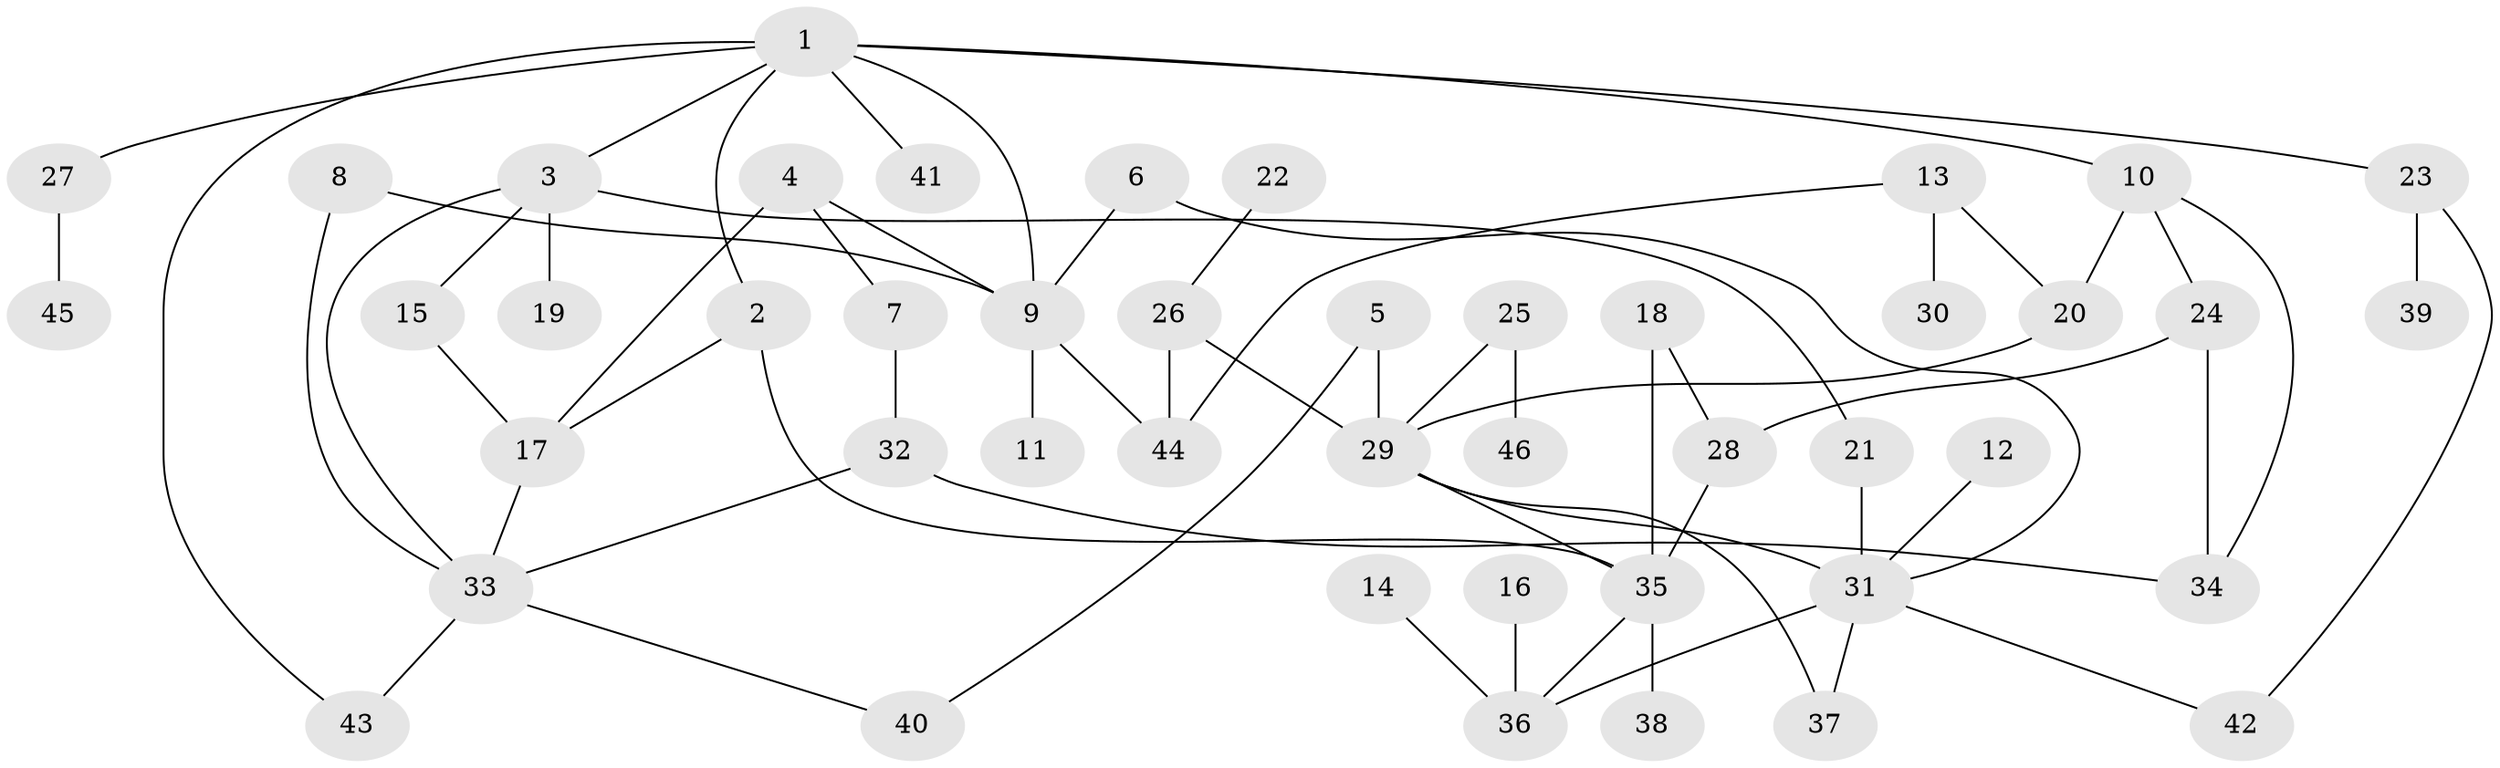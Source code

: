 // original degree distribution, {3: 0.21739130434782608, 5: 0.021739130434782608, 6: 0.03260869565217391, 4: 0.10869565217391304, 2: 0.33695652173913043, 7: 0.010869565217391304, 1: 0.2717391304347826}
// Generated by graph-tools (version 1.1) at 2025/25/03/09/25 03:25:25]
// undirected, 46 vertices, 64 edges
graph export_dot {
graph [start="1"]
  node [color=gray90,style=filled];
  1;
  2;
  3;
  4;
  5;
  6;
  7;
  8;
  9;
  10;
  11;
  12;
  13;
  14;
  15;
  16;
  17;
  18;
  19;
  20;
  21;
  22;
  23;
  24;
  25;
  26;
  27;
  28;
  29;
  30;
  31;
  32;
  33;
  34;
  35;
  36;
  37;
  38;
  39;
  40;
  41;
  42;
  43;
  44;
  45;
  46;
  1 -- 2 [weight=1.0];
  1 -- 3 [weight=1.0];
  1 -- 9 [weight=1.0];
  1 -- 10 [weight=1.0];
  1 -- 23 [weight=1.0];
  1 -- 27 [weight=1.0];
  1 -- 41 [weight=1.0];
  1 -- 43 [weight=1.0];
  2 -- 17 [weight=1.0];
  2 -- 35 [weight=1.0];
  3 -- 15 [weight=1.0];
  3 -- 19 [weight=1.0];
  3 -- 21 [weight=1.0];
  3 -- 33 [weight=1.0];
  4 -- 7 [weight=1.0];
  4 -- 9 [weight=1.0];
  4 -- 17 [weight=1.0];
  5 -- 29 [weight=1.0];
  5 -- 40 [weight=1.0];
  6 -- 9 [weight=1.0];
  6 -- 31 [weight=1.0];
  7 -- 32 [weight=1.0];
  8 -- 9 [weight=1.0];
  8 -- 33 [weight=1.0];
  9 -- 11 [weight=1.0];
  9 -- 44 [weight=1.0];
  10 -- 20 [weight=1.0];
  10 -- 24 [weight=1.0];
  10 -- 34 [weight=1.0];
  12 -- 31 [weight=1.0];
  13 -- 20 [weight=1.0];
  13 -- 30 [weight=1.0];
  13 -- 44 [weight=1.0];
  14 -- 36 [weight=1.0];
  15 -- 17 [weight=1.0];
  16 -- 36 [weight=1.0];
  17 -- 33 [weight=1.0];
  18 -- 28 [weight=1.0];
  18 -- 35 [weight=1.0];
  20 -- 29 [weight=1.0];
  21 -- 31 [weight=1.0];
  22 -- 26 [weight=1.0];
  23 -- 39 [weight=1.0];
  23 -- 42 [weight=1.0];
  24 -- 28 [weight=1.0];
  24 -- 34 [weight=1.0];
  25 -- 29 [weight=1.0];
  25 -- 46 [weight=1.0];
  26 -- 29 [weight=1.0];
  26 -- 44 [weight=1.0];
  27 -- 45 [weight=1.0];
  28 -- 35 [weight=1.0];
  29 -- 31 [weight=1.0];
  29 -- 35 [weight=1.0];
  29 -- 37 [weight=1.0];
  31 -- 36 [weight=1.0];
  31 -- 37 [weight=1.0];
  31 -- 42 [weight=1.0];
  32 -- 33 [weight=1.0];
  32 -- 34 [weight=1.0];
  33 -- 40 [weight=1.0];
  33 -- 43 [weight=1.0];
  35 -- 36 [weight=1.0];
  35 -- 38 [weight=1.0];
}
